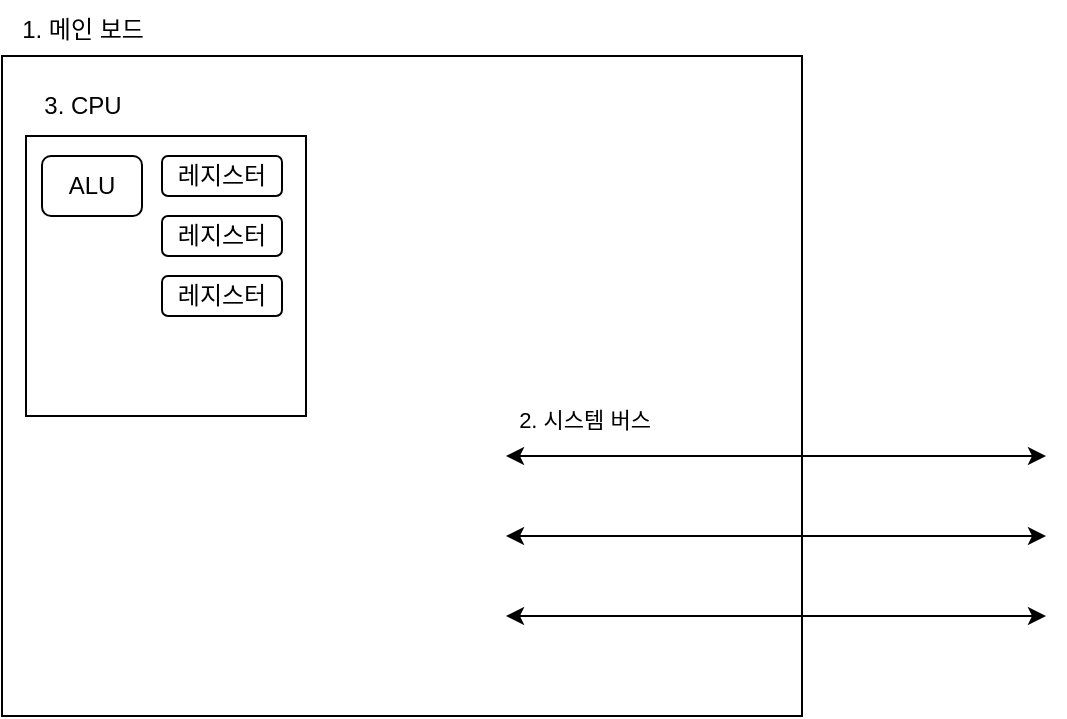 <mxfile version="20.5.3" type="github">
  <diagram id="fAzPS7VPLq09bKIhMFXc" name="페이지-1">
    <mxGraphModel dx="946" dy="646" grid="1" gridSize="10" guides="1" tooltips="1" connect="1" arrows="1" fold="1" page="1" pageScale="1" pageWidth="827" pageHeight="1169" math="0" shadow="0">
      <root>
        <mxCell id="0" />
        <mxCell id="1" parent="0" />
        <mxCell id="R886sbOOun7oYMftV1Vu-1" value="" style="rounded=0;whiteSpace=wrap;html=1;" vertex="1" parent="1">
          <mxGeometry x="148" y="80" width="400" height="330" as="geometry" />
        </mxCell>
        <mxCell id="R886sbOOun7oYMftV1Vu-2" value="1. 메인 보드" style="text;html=1;align=center;verticalAlign=middle;resizable=0;points=[];autosize=1;strokeColor=none;fillColor=none;" vertex="1" parent="1">
          <mxGeometry x="148" y="52" width="80" height="30" as="geometry" />
        </mxCell>
        <mxCell id="R886sbOOun7oYMftV1Vu-4" value="" style="endArrow=classic;startArrow=classic;html=1;rounded=0;align=center;" edge="1" parent="1">
          <mxGeometry width="50" height="50" relative="1" as="geometry">
            <mxPoint x="670" y="360" as="sourcePoint" />
            <mxPoint x="400" y="360" as="targetPoint" />
          </mxGeometry>
        </mxCell>
        <mxCell id="R886sbOOun7oYMftV1Vu-5" value="" style="endArrow=classic;startArrow=classic;html=1;rounded=0;align=center;" edge="1" parent="1">
          <mxGeometry width="50" height="50" relative="1" as="geometry">
            <mxPoint x="670" y="320" as="sourcePoint" />
            <mxPoint x="400" y="320" as="targetPoint" />
          </mxGeometry>
        </mxCell>
        <mxCell id="R886sbOOun7oYMftV1Vu-6" value="" style="endArrow=classic;startArrow=classic;html=1;rounded=0;align=center;" edge="1" parent="1">
          <mxGeometry width="50" height="50" relative="1" as="geometry">
            <mxPoint x="670" y="280" as="sourcePoint" />
            <mxPoint x="400" y="280" as="targetPoint" />
          </mxGeometry>
        </mxCell>
        <mxCell id="R886sbOOun7oYMftV1Vu-7" value="2. 시스템 버스" style="edgeLabel;html=1;align=center;verticalAlign=middle;resizable=0;points=[];" vertex="1" connectable="0" parent="R886sbOOun7oYMftV1Vu-6">
          <mxGeometry x="0.563" y="-2" relative="1" as="geometry">
            <mxPoint x="-20" y="-16" as="offset" />
          </mxGeometry>
        </mxCell>
        <mxCell id="R886sbOOun7oYMftV1Vu-9" value="" style="whiteSpace=wrap;html=1;aspect=fixed;" vertex="1" parent="1">
          <mxGeometry x="160" y="120" width="140" height="140" as="geometry" />
        </mxCell>
        <mxCell id="R886sbOOun7oYMftV1Vu-10" value="3. CPU" style="text;html=1;strokeColor=none;fillColor=none;align=center;verticalAlign=middle;rounded=0;" vertex="1" parent="1">
          <mxGeometry x="158" y="90" width="60" height="30" as="geometry" />
        </mxCell>
        <mxCell id="R886sbOOun7oYMftV1Vu-12" value="ALU" style="rounded=1;whiteSpace=wrap;html=1;" vertex="1" parent="1">
          <mxGeometry x="168" y="130" width="50" height="30" as="geometry" />
        </mxCell>
        <mxCell id="R886sbOOun7oYMftV1Vu-13" value="레지스터" style="rounded=1;whiteSpace=wrap;html=1;" vertex="1" parent="1">
          <mxGeometry x="228" y="130" width="60" height="20" as="geometry" />
        </mxCell>
        <mxCell id="R886sbOOun7oYMftV1Vu-15" value="레지스터" style="rounded=1;whiteSpace=wrap;html=1;" vertex="1" parent="1">
          <mxGeometry x="228" y="160" width="60" height="20" as="geometry" />
        </mxCell>
        <mxCell id="R886sbOOun7oYMftV1Vu-16" value="레지스터" style="rounded=1;whiteSpace=wrap;html=1;" vertex="1" parent="1">
          <mxGeometry x="228" y="190" width="60" height="20" as="geometry" />
        </mxCell>
      </root>
    </mxGraphModel>
  </diagram>
</mxfile>
